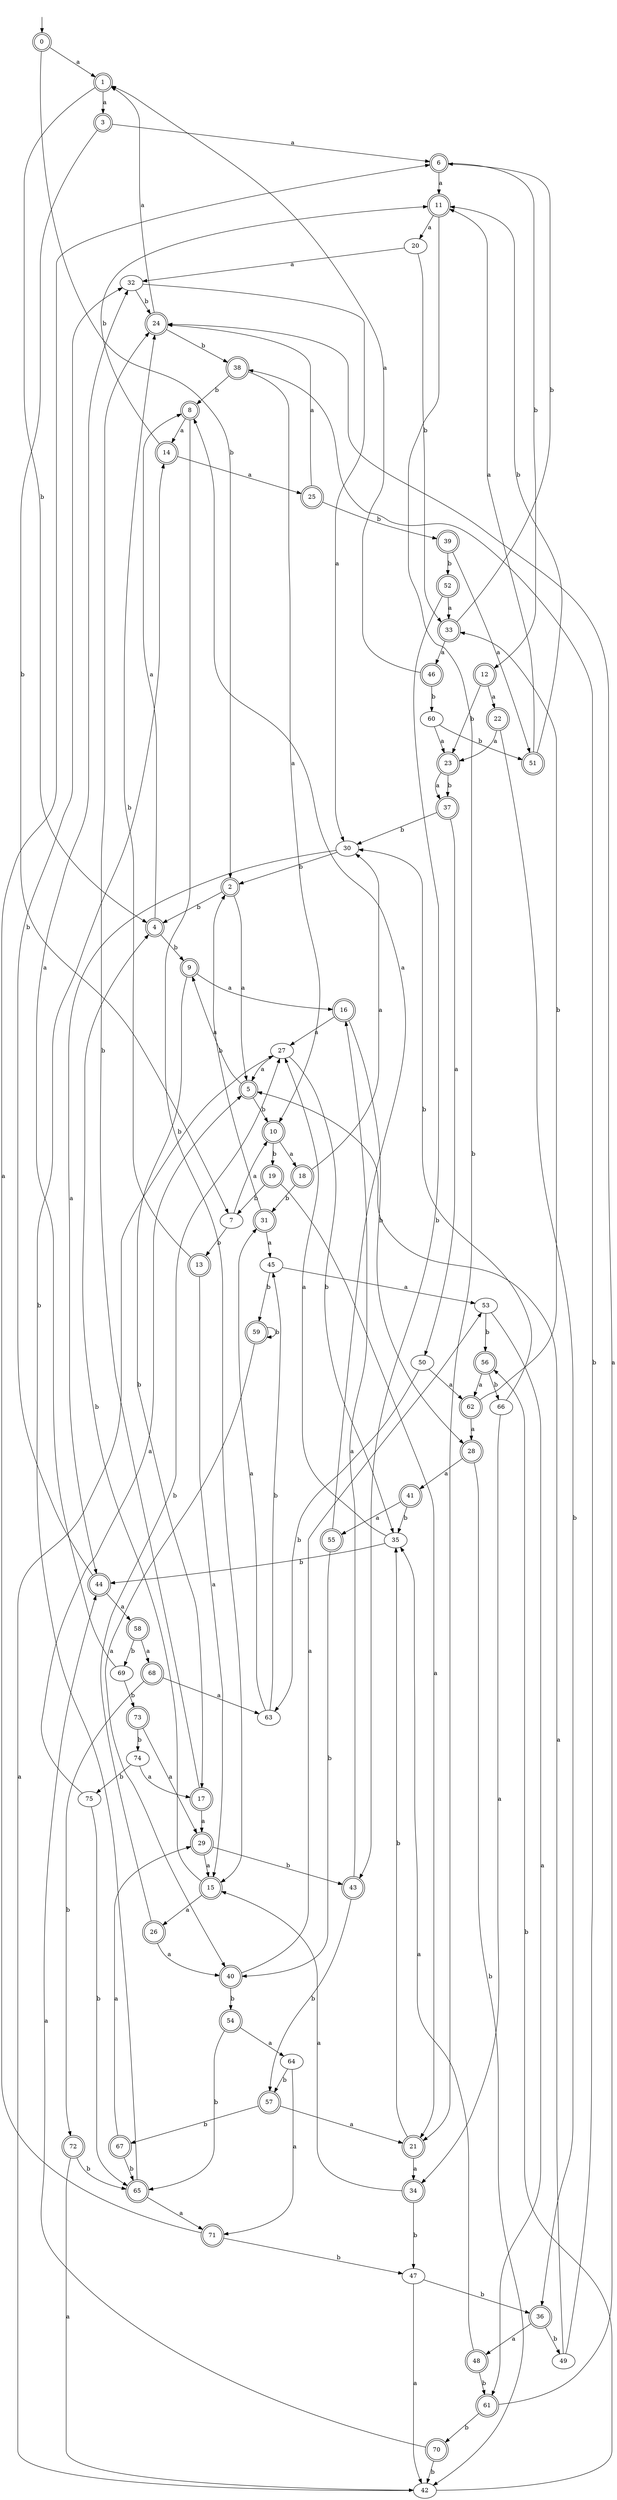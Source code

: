 digraph RandomDFA {
  __start0 [label="", shape=none];
  __start0 -> 0 [label=""];
  0 [shape=circle] [shape=doublecircle]
  0 -> 1 [label="a"]
  0 -> 2 [label="b"]
  1 [shape=doublecircle]
  1 -> 3 [label="a"]
  1 -> 4 [label="b"]
  2 [shape=doublecircle]
  2 -> 5 [label="a"]
  2 -> 4 [label="b"]
  3 [shape=doublecircle]
  3 -> 6 [label="a"]
  3 -> 7 [label="b"]
  4 [shape=doublecircle]
  4 -> 8 [label="a"]
  4 -> 9 [label="b"]
  5 [shape=doublecircle]
  5 -> 9 [label="a"]
  5 -> 10 [label="b"]
  6 [shape=doublecircle]
  6 -> 11 [label="a"]
  6 -> 12 [label="b"]
  7
  7 -> 10 [label="a"]
  7 -> 13 [label="b"]
  8 [shape=doublecircle]
  8 -> 14 [label="a"]
  8 -> 15 [label="b"]
  9 [shape=doublecircle]
  9 -> 16 [label="a"]
  9 -> 17 [label="b"]
  10 [shape=doublecircle]
  10 -> 18 [label="a"]
  10 -> 19 [label="b"]
  11 [shape=doublecircle]
  11 -> 20 [label="a"]
  11 -> 21 [label="b"]
  12 [shape=doublecircle]
  12 -> 22 [label="a"]
  12 -> 23 [label="b"]
  13 [shape=doublecircle]
  13 -> 15 [label="a"]
  13 -> 24 [label="b"]
  14 [shape=doublecircle]
  14 -> 25 [label="a"]
  14 -> 11 [label="b"]
  15 [shape=doublecircle]
  15 -> 26 [label="a"]
  15 -> 4 [label="b"]
  16 [shape=doublecircle]
  16 -> 27 [label="a"]
  16 -> 28 [label="b"]
  17 [shape=doublecircle]
  17 -> 29 [label="a"]
  17 -> 24 [label="b"]
  18 [shape=doublecircle]
  18 -> 30 [label="a"]
  18 -> 31 [label="b"]
  19 [shape=doublecircle]
  19 -> 21 [label="a"]
  19 -> 7 [label="b"]
  20
  20 -> 32 [label="a"]
  20 -> 33 [label="b"]
  21 [shape=doublecircle]
  21 -> 34 [label="a"]
  21 -> 35 [label="b"]
  22 [shape=doublecircle]
  22 -> 23 [label="a"]
  22 -> 36 [label="b"]
  23 [shape=doublecircle]
  23 -> 37 [label="a"]
  23 -> 37 [label="b"]
  24 [shape=doublecircle]
  24 -> 1 [label="a"]
  24 -> 38 [label="b"]
  25 [shape=doublecircle]
  25 -> 24 [label="a"]
  25 -> 39 [label="b"]
  26 [shape=doublecircle]
  26 -> 40 [label="a"]
  26 -> 27 [label="b"]
  27
  27 -> 5 [label="a"]
  27 -> 35 [label="b"]
  28 [shape=doublecircle]
  28 -> 41 [label="a"]
  28 -> 42 [label="b"]
  29 [shape=doublecircle]
  29 -> 15 [label="a"]
  29 -> 43 [label="b"]
  30
  30 -> 44 [label="a"]
  30 -> 2 [label="b"]
  31 [shape=doublecircle]
  31 -> 45 [label="a"]
  31 -> 2 [label="b"]
  32
  32 -> 30 [label="a"]
  32 -> 24 [label="b"]
  33 [shape=doublecircle]
  33 -> 46 [label="a"]
  33 -> 6 [label="b"]
  34 [shape=doublecircle]
  34 -> 15 [label="a"]
  34 -> 47 [label="b"]
  35
  35 -> 27 [label="a"]
  35 -> 44 [label="b"]
  36 [shape=doublecircle]
  36 -> 48 [label="a"]
  36 -> 49 [label="b"]
  37 [shape=doublecircle]
  37 -> 50 [label="a"]
  37 -> 30 [label="b"]
  38 [shape=doublecircle]
  38 -> 10 [label="a"]
  38 -> 8 [label="b"]
  39 [shape=doublecircle]
  39 -> 51 [label="a"]
  39 -> 52 [label="b"]
  40 [shape=doublecircle]
  40 -> 53 [label="a"]
  40 -> 54 [label="b"]
  41 [shape=doublecircle]
  41 -> 55 [label="a"]
  41 -> 35 [label="b"]
  42
  42 -> 27 [label="a"]
  42 -> 56 [label="b"]
  43 [shape=doublecircle]
  43 -> 16 [label="a"]
  43 -> 57 [label="b"]
  44 [shape=doublecircle]
  44 -> 58 [label="a"]
  44 -> 32 [label="b"]
  45
  45 -> 53 [label="a"]
  45 -> 59 [label="b"]
  46 [shape=doublecircle]
  46 -> 1 [label="a"]
  46 -> 60 [label="b"]
  47
  47 -> 42 [label="a"]
  47 -> 36 [label="b"]
  48 [shape=doublecircle]
  48 -> 35 [label="a"]
  48 -> 61 [label="b"]
  49
  49 -> 5 [label="a"]
  49 -> 38 [label="b"]
  50
  50 -> 62 [label="a"]
  50 -> 63 [label="b"]
  51 [shape=doublecircle]
  51 -> 11 [label="a"]
  51 -> 11 [label="b"]
  52 [shape=doublecircle]
  52 -> 33 [label="a"]
  52 -> 43 [label="b"]
  53
  53 -> 61 [label="a"]
  53 -> 56 [label="b"]
  54 [shape=doublecircle]
  54 -> 64 [label="a"]
  54 -> 65 [label="b"]
  55 [shape=doublecircle]
  55 -> 8 [label="a"]
  55 -> 40 [label="b"]
  56 [shape=doublecircle]
  56 -> 62 [label="a"]
  56 -> 66 [label="b"]
  57 [shape=doublecircle]
  57 -> 21 [label="a"]
  57 -> 67 [label="b"]
  58 [shape=doublecircle]
  58 -> 68 [label="a"]
  58 -> 69 [label="b"]
  59 [shape=doublecircle]
  59 -> 40 [label="a"]
  59 -> 59 [label="b"]
  60
  60 -> 23 [label="a"]
  60 -> 51 [label="b"]
  61 [shape=doublecircle]
  61 -> 24 [label="a"]
  61 -> 70 [label="b"]
  62 [shape=doublecircle]
  62 -> 28 [label="a"]
  62 -> 33 [label="b"]
  63
  63 -> 31 [label="a"]
  63 -> 45 [label="b"]
  64
  64 -> 71 [label="a"]
  64 -> 57 [label="b"]
  65 [shape=doublecircle]
  65 -> 71 [label="a"]
  65 -> 14 [label="b"]
  66
  66 -> 34 [label="a"]
  66 -> 30 [label="b"]
  67 [shape=doublecircle]
  67 -> 29 [label="a"]
  67 -> 65 [label="b"]
  68 [shape=doublecircle]
  68 -> 63 [label="a"]
  68 -> 72 [label="b"]
  69
  69 -> 32 [label="a"]
  69 -> 73 [label="b"]
  70 [shape=doublecircle]
  70 -> 44 [label="a"]
  70 -> 42 [label="b"]
  71 [shape=doublecircle]
  71 -> 6 [label="a"]
  71 -> 47 [label="b"]
  72 [shape=doublecircle]
  72 -> 42 [label="a"]
  72 -> 65 [label="b"]
  73 [shape=doublecircle]
  73 -> 29 [label="a"]
  73 -> 74 [label="b"]
  74
  74 -> 17 [label="a"]
  74 -> 75 [label="b"]
  75
  75 -> 5 [label="a"]
  75 -> 65 [label="b"]
}
